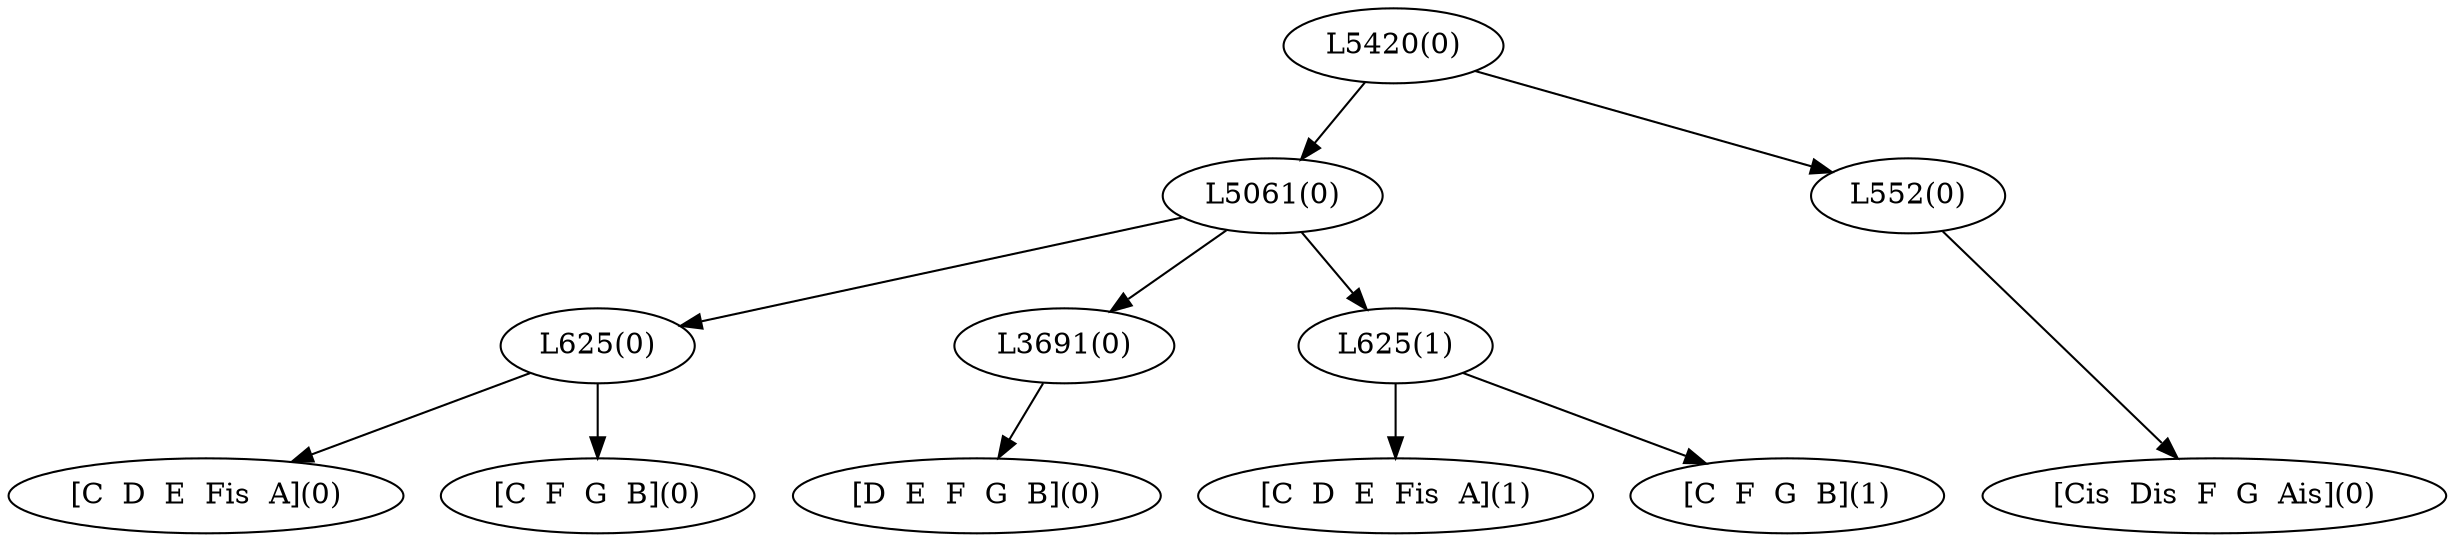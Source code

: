 digraph sample{
"L625(0)"->"[C  D  E  Fis  A](0)"
"L625(0)"->"[C  F  G  B](0)"
"L3691(0)"->"[D  E  F  G  B](0)"
"L625(1)"->"[C  D  E  Fis  A](1)"
"L625(1)"->"[C  F  G  B](1)"
"L5061(0)"->"L625(0)"
"L5061(0)"->"L3691(0)"
"L5061(0)"->"L625(1)"
"L552(0)"->"[Cis  Dis  F  G  Ais](0)"
"L5420(0)"->"L5061(0)"
"L5420(0)"->"L552(0)"
{rank = min; "L5420(0)"}
{rank = same; "L5061(0)"; "L552(0)";}
{rank = same; "L625(0)"; "L3691(0)"; "L625(1)";}
{rank = max; "[C  D  E  Fis  A](0)"; "[C  D  E  Fis  A](1)"; "[C  F  G  B](0)"; "[C  F  G  B](1)"; "[Cis  Dis  F  G  Ais](0)"; "[D  E  F  G  B](0)";}
}